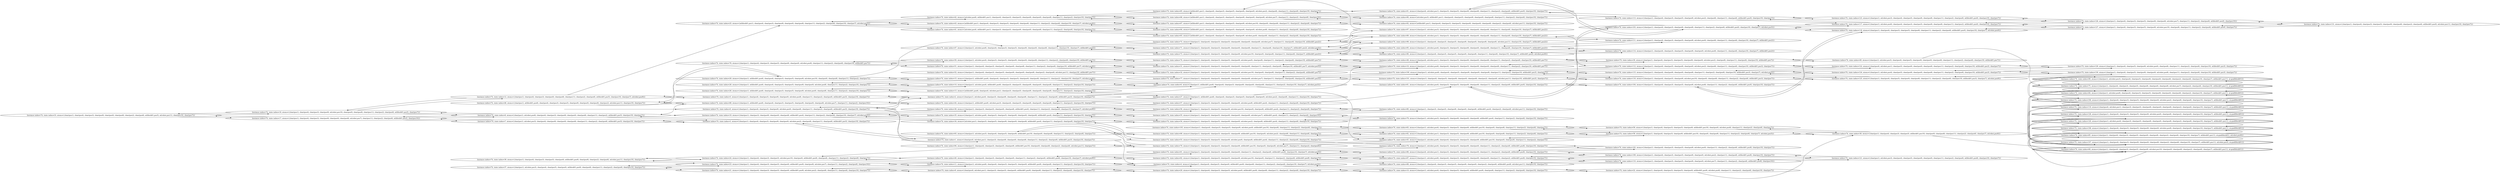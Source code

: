 digraph {
rankdir="LR"
s33[label="(instance index=74, state index=33, atoms={clear(pos1), clear(pos4), clear(pos3), clear(pos9), clear(pos0), clear(pos8), clear(pos2), clear(pos6), at(block01,pos5), at(robot,pos11), clear(pos10), clear(pos7)})"]
s18[label="(instance index=74, state index=18, atoms={clear(pos1), clear(pos4), clear(pos3), clear(pos9), at(robot,pos10), clear(pos0), clear(pos8), clear(pos11), clear(pos2), clear(pos6), at(block01,pos5), clear(pos7)})"]
s17[label="(instance index=74, state index=17, atoms={clear(pos1), clear(pos4), clear(pos3), clear(pos9), clear(pos0), clear(pos8), at(robot,pos7), clear(pos11), clear(pos2), clear(pos6), at(block01,pos5), clear(pos10)})"]
s12[label="(instance index=74, state index=12, atoms={clear(pos1), clear(pos4), clear(pos3), clear(pos0), clear(pos8), clear(pos11), clear(pos2), clear(pos6), at(block01,pos5), clear(pos10), clear(pos7), at(robot,pos9)})"]
s46[label="(instance index=74, state index=46, atoms={clear(pos1), at(block01,pos6), clear(pos4), clear(pos3), clear(pos5), clear(pos9), clear(pos0), clear(pos8), clear(pos2), at(robot,pos11), clear(pos10), clear(pos7)})"]
s39[label="(instance index=74, state index=39, atoms={clear(pos1), clear(pos4), clear(pos3), clear(pos5), clear(pos0), at(block01,pos9), clear(pos8), clear(pos2), clear(pos6), at(robot,pos11), clear(pos10), clear(pos7)})"]
s37[label="(instance index=74, state index=37, atoms={clear(pos1), at(robot,pos3), clear(pos4), clear(pos5), clear(pos0), at(block01,pos9), clear(pos8), clear(pos11), clear(pos2), clear(pos6), clear(pos10), clear(pos7)})"]
s7[label="(instance index=74, state index=7, atoms={clear(pos1), at(robot,pos3), clear(pos4), clear(pos9), clear(pos0), clear(pos8), clear(pos11), clear(pos2), clear(pos6), at(block01,pos5), clear(pos10), clear(pos7)})"]
s8[label="(instance index=74, state index=8, atoms={clear(pos1), at(robot,pos6), clear(pos4), clear(pos3), clear(pos9), clear(pos0), clear(pos8), clear(pos11), clear(pos2), at(block01,pos5), clear(pos10), clear(pos7)})"]
s24[label="(instance index=74, state index=24, atoms={clear(pos1), clear(pos4), clear(pos3), clear(pos5), at(robot,pos10), clear(pos0), at(block01,pos9), clear(pos8), clear(pos11), clear(pos2), clear(pos6), clear(pos7)})"]
s23[label="(instance index=74, state index=23, atoms={clear(pos1), clear(pos4), clear(pos3), clear(pos5), clear(pos0), at(block01,pos9), clear(pos8), at(robot,pos7), clear(pos11), clear(pos2), clear(pos6), clear(pos10)})"]
s0[label="(instance index=74, state index=0, atoms={clear(pos1), clear(pos4), clear(pos3), clear(pos9), at(robot,pos0), clear(pos8), clear(pos11), clear(pos2), clear(pos6), at(block01,pos5), clear(pos10), clear(pos7)})"]
s26[label="(instance index=74, state index=26, atoms={clear(pos1), at(block01,pos6), clear(pos4), clear(pos3), clear(pos5), clear(pos9), at(robot,pos0), clear(pos8), clear(pos11), clear(pos2), clear(pos10), clear(pos7)})"]
s68[label="(instance index=74, state index=68, atoms={clear(pos1), at(block01,pos6), clear(pos4), clear(pos3), clear(pos5), clear(pos9), clear(pos0), clear(pos8), at(robot,pos7), clear(pos11), clear(pos2), clear(pos10)})"]
s3[label="(instance index=74, state index=3, atoms={clear(pos1), clear(pos4), clear(pos3), clear(pos9), clear(pos0), at(robot,pos2), clear(pos8), clear(pos11), clear(pos6), at(block01,pos5), clear(pos10), clear(pos7)})"]
s21[label="(instance index=74, state index=21, atoms={clear(pos1), clear(pos4), clear(pos3), clear(pos5), clear(pos0), at(block01,pos9), at(robot,pos2), clear(pos8), clear(pos11), clear(pos6), clear(pos10), clear(pos7)})"]
s76[label="(instance index=74, state index=76, atoms={clear(pos1), clear(pos4), clear(pos3), clear(pos5), clear(pos9), clear(pos0), at(robot,pos8), clear(pos11), clear(pos2), clear(pos6), clear(pos10), at(block01,pos7)})"]
s28[label="(instance index=74, state index=28, atoms={clear(pos1), at(block01,pos6), clear(pos4), clear(pos3), clear(pos5), clear(pos9), clear(pos0), at(robot,pos8), clear(pos11), clear(pos2), clear(pos10), clear(pos7)})"]
s5[label="(instance index=74, state index=5, atoms={clear(pos1), clear(pos4), clear(pos3), clear(pos9), clear(pos0), at(robot,pos8), clear(pos11), clear(pos2), clear(pos6), at(block01,pos5), clear(pos10), clear(pos7)})"]
s29[label="(instance index=74, state index=29, atoms={clear(pos1), at(block01,pos6), clear(pos4), clear(pos3), clear(pos5), clear(pos9), at(robot,pos10), clear(pos0), clear(pos8), clear(pos11), clear(pos2), clear(pos7)})"]
s25[label="(instance index=74, state index=25, atoms={at(block01,pos1), clear(pos4), clear(pos3), clear(pos9), clear(pos0), clear(pos8), clear(pos11), clear(pos2), clear(pos6), clear(pos10), clear(pos7), at(robot,pos5)})"]
s19[label="(instance index=74, state index=19, atoms={clear(pos1), clear(pos3), clear(pos9), clear(pos0), clear(pos8), at(block01,pos4), clear(pos11), clear(pos2), clear(pos6), clear(pos10), clear(pos7), at(robot,pos5)})"]
s1[label="(instance index=74, state index=1, atoms={clear(pos4), at(robot,pos1), clear(pos3), clear(pos9), clear(pos0), clear(pos8), clear(pos11), clear(pos2), clear(pos6), at(block01,pos5), clear(pos10), clear(pos7)})"]
s2[label="(instance index=74, state index=2, atoms={clear(pos1), at(robot,pos4), clear(pos3), clear(pos9), clear(pos0), clear(pos8), clear(pos11), clear(pos2), clear(pos6), at(block01,pos5), clear(pos10), clear(pos7)})"]
s11[label="(instance index=74, state index=11, atoms={clear(pos1), at(robot,pos6), clear(pos4), clear(pos3), clear(pos5), clear(pos0), at(block01,pos9), clear(pos8), clear(pos11), clear(pos2), clear(pos10), clear(pos7)})"]
s15[label="(instance index=74, state index=15, atoms={clear(pos1), at(block01,pos6), clear(pos4), clear(pos3), clear(pos5), clear(pos0), clear(pos8), clear(pos11), clear(pos2), clear(pos10), clear(pos7), at(robot,pos9)})"]
s9[label="(instance index=74, state index=9, atoms={clear(pos4), at(robot,pos1), clear(pos3), clear(pos5), clear(pos0), at(block01,pos9), clear(pos8), clear(pos11), clear(pos2), clear(pos6), clear(pos10), clear(pos7)})"]
s13[label="(instance index=74, state index=13, atoms={at(block01,pos6), clear(pos4), at(robot,pos1), clear(pos3), clear(pos5), clear(pos9), clear(pos0), clear(pos8), clear(pos11), clear(pos2), clear(pos10), clear(pos7)})"]
s44[label="(instance index=74, state index=44, atoms={clear(pos1), at(block01,pos6), at(robot,pos3), clear(pos4), clear(pos5), clear(pos9), clear(pos0), clear(pos8), clear(pos11), clear(pos2), clear(pos10), clear(pos7)})"]
s93[label="(instance index=74, state index=93, atoms={clear(pos1), at(robot,pos3), clear(pos4), clear(pos5), clear(pos9), at(block01,pos10), clear(pos0), clear(pos8), clear(pos11), clear(pos2), clear(pos6), clear(pos7)})"]
s94[label="(instance index=74, state index=94, atoms={clear(pos1), clear(pos4), clear(pos3), clear(pos5), clear(pos9), at(block01,pos10), clear(pos0), clear(pos8), clear(pos2), clear(pos6), at(robot,pos11), clear(pos7)})"]
s50[label="(instance index=74, state index=50, atoms={clear(pos1), at(robot,pos4), clear(pos3), clear(pos5), clear(pos9), clear(pos0), clear(pos8), clear(pos11), clear(pos2), clear(pos6), clear(pos10), at(block01,pos7)})"]
s51[label="(instance index=74, state index=51, atoms={clear(pos1), clear(pos4), clear(pos3), clear(pos5), clear(pos0), clear(pos8), clear(pos11), clear(pos2), clear(pos6), clear(pos10), at(block01,pos7), at(robot,pos9)})"]
s14[label="(instance index=74, state index=14, atoms={clear(pos1), at(robot,pos4), at(block01,pos6), clear(pos3), clear(pos5), clear(pos9), clear(pos0), clear(pos8), clear(pos11), clear(pos2), clear(pos10), clear(pos7)})"]
s52[label="(instance index=74, state index=52, atoms={clear(pos1), clear(pos4), clear(pos3), clear(pos5), clear(pos9), clear(pos0), clear(pos8), clear(pos2), clear(pos6), at(robot,pos11), clear(pos10), at(block01,pos7)})"]
s40[label="(instance index=74, state index=40, atoms={clear(pos1), clear(pos4), clear(pos3), clear(pos5), clear(pos0), clear(pos11), clear(pos2), clear(pos6), at(block01,pos8), clear(pos10), clear(pos7), at(robot,pos9)})"]
s47[label="(instance index=74, state index=47, atoms={clear(pos1), at(robot,pos6), clear(pos4), clear(pos3), clear(pos5), clear(pos9), clear(pos0), clear(pos8), clear(pos11), clear(pos10), clear(pos7), at(block01,pos2)})"]
s43[label="(instance index=74, state index=43, atoms={at(block01,pos1), clear(pos4), clear(pos3), clear(pos5), clear(pos0), clear(pos8), clear(pos11), clear(pos2), clear(pos6), clear(pos10), clear(pos7), at(robot,pos9)})"]
s42[label="(instance index=74, state index=42, atoms={at(robot,pos6), at(block01,pos1), clear(pos4), clear(pos3), clear(pos5), clear(pos9), clear(pos0), clear(pos8), clear(pos11), clear(pos2), clear(pos10), clear(pos7)})"]
s41[label="(instance index=74, state index=41, atoms={at(robot,pos4), at(block01,pos1), clear(pos3), clear(pos5), clear(pos9), clear(pos0), clear(pos8), clear(pos11), clear(pos2), clear(pos6), clear(pos10), clear(pos7)})"]
s36[label="(instance index=74, state index=36, atoms={clear(pos1), clear(pos3), clear(pos5), clear(pos0), clear(pos8), at(block01,pos4), clear(pos11), clear(pos2), clear(pos6), clear(pos10), clear(pos7), at(robot,pos9)})"]
s35[label="(instance index=74, state index=35, atoms={clear(pos1), at(robot,pos6), clear(pos3), clear(pos5), clear(pos9), clear(pos0), clear(pos8), at(block01,pos4), clear(pos11), clear(pos2), clear(pos10), clear(pos7)})"]
s34[label="(instance index=74, state index=34, atoms={at(robot,pos1), clear(pos3), clear(pos5), clear(pos9), clear(pos0), clear(pos8), at(block01,pos4), clear(pos11), clear(pos2), clear(pos6), clear(pos10), clear(pos7)})"]
s105[label="(instance index=74, state index=105, atoms={clear(pos1), clear(pos4), clear(pos3), clear(pos5), clear(pos9), at(robot,pos0), at(block01,pos10), clear(pos8), clear(pos11), clear(pos2), clear(pos6), clear(pos7)})"]
s69[label="(instance index=74, state index=69, atoms={clear(pos1), clear(pos4), clear(pos3), clear(pos5), clear(pos9), at(block01,pos10), clear(pos0), at(robot,pos2), clear(pos8), clear(pos11), clear(pos6), clear(pos7)})"]
s4[label="(instance index=74, state index=4, atoms={clear(pos1), clear(pos4), clear(pos3), clear(pos0), at(block01,pos9), clear(pos8), clear(pos11), clear(pos2), clear(pos6), clear(pos10), clear(pos7), at(robot,pos5)})"]
s27[label="(instance index=74, state index=27, atoms={clear(pos1), at(block01,pos6), clear(pos4), clear(pos3), clear(pos5), clear(pos9), clear(pos0), at(robot,pos2), clear(pos8), clear(pos11), clear(pos10), clear(pos7)})"]
s20[label="(instance index=74, state index=20, atoms={clear(pos1), clear(pos4), clear(pos3), clear(pos5), at(robot,pos0), at(block01,pos9), clear(pos8), clear(pos11), clear(pos2), clear(pos6), clear(pos10), clear(pos7)})"]
s70[label="(instance index=74, state index=70, atoms={clear(pos1), clear(pos4), clear(pos3), clear(pos5), clear(pos9), at(block01,pos10), clear(pos0), clear(pos8), at(robot,pos7), clear(pos11), clear(pos2), clear(pos6)})"]
s31[label="(instance index=74, state index=31, atoms={clear(pos1), clear(pos4), clear(pos3), clear(pos9), clear(pos0), clear(pos8), clear(pos11), clear(pos2), clear(pos6), clear(pos10), at(block01,pos7), at(robot,pos5)})"]
s6[label="(instance index=74, state index=6, atoms={clear(pos1), at(block01,pos6), clear(pos4), clear(pos3), clear(pos9), clear(pos0), clear(pos8), clear(pos11), clear(pos2), clear(pos10), clear(pos7), at(robot,pos5)})"]
s32[label="(instance index=74, state index=32, atoms={clear(pos1), clear(pos4), clear(pos3), clear(pos5), clear(pos9), at(robot,pos10), clear(pos0), clear(pos8), clear(pos11), clear(pos2), clear(pos6), at(block01,pos7)})"]
s74[label="(instance index=74, state index=74, atoms={clear(pos1), clear(pos4), clear(pos3), clear(pos5), clear(pos9), at(robot,pos0), clear(pos8), clear(pos11), clear(pos2), clear(pos6), clear(pos10), at(block01,pos7)})"]
s77[label="(instance index=74, state index=77, atoms={clear(pos1), clear(pos4), clear(pos5), clear(pos9), clear(pos0), clear(pos8), at(robot,pos7), clear(pos11), clear(pos2), clear(pos6), clear(pos10), at(block01,pos3)})"]
s62[label="(instance index=74, state index=62, atoms={clear(pos1), clear(pos4), clear(pos3), clear(pos5), clear(pos9), at(robot,pos10), clear(pos0), clear(pos11), clear(pos2), clear(pos6), at(block01,pos8), clear(pos7)})"]
s61[label="(instance index=74, state index=61, atoms={clear(pos1), clear(pos4), clear(pos3), clear(pos9), clear(pos0), clear(pos11), clear(pos2), clear(pos6), at(block01,pos8), clear(pos10), clear(pos7), at(robot,pos5)})"]
s71[label="(instance index=74, state index=71, atoms={clear(pos1), clear(pos4), clear(pos3), clear(pos9), clear(pos0), clear(pos8), clear(pos11), clear(pos6), clear(pos10), clear(pos7), at(block01,pos2), at(robot,pos5)})"]
s73[label="(instance index=74, state index=73, atoms={clear(pos1), clear(pos4), clear(pos3), clear(pos5), clear(pos9), at(robot,pos10), clear(pos0), clear(pos8), clear(pos11), clear(pos6), clear(pos7), at(block01,pos2)})"]
s72[label="(instance index=74, state index=72, atoms={clear(pos1), clear(pos4), clear(pos3), clear(pos5), clear(pos9), clear(pos0), clear(pos8), at(robot,pos7), clear(pos11), clear(pos6), clear(pos10), at(block01,pos2)})"]
s67[label="(instance index=74, state index=67, atoms={at(block01,pos1), clear(pos4), clear(pos3), clear(pos5), clear(pos9), at(robot,pos10), clear(pos0), clear(pos8), clear(pos11), clear(pos2), clear(pos6), clear(pos7)})"]
s64[label="(instance index=74, state index=64, atoms={at(block01,pos1), clear(pos4), clear(pos3), clear(pos5), clear(pos9), clear(pos0), at(robot,pos8), clear(pos11), clear(pos2), clear(pos6), clear(pos10), clear(pos7)})"]
s66[label="(instance index=74, state index=66, atoms={at(block01,pos1), clear(pos4), clear(pos3), clear(pos5), clear(pos9), clear(pos0), clear(pos8), at(robot,pos7), clear(pos11), clear(pos2), clear(pos6), clear(pos10)})"]
s65[label="(instance index=74, state index=65, atoms={at(block01,pos1), clear(pos4), clear(pos3), clear(pos5), clear(pos9), clear(pos0), at(robot,pos2), clear(pos8), clear(pos11), clear(pos6), clear(pos10), clear(pos7)})"]
s63[label="(instance index=74, state index=63, atoms={at(block01,pos1), clear(pos4), clear(pos3), clear(pos5), clear(pos9), at(robot,pos0), clear(pos8), clear(pos11), clear(pos2), clear(pos6), clear(pos10), clear(pos7)})"]
s57[label="(instance index=74, state index=57, atoms={clear(pos1), clear(pos3), clear(pos5), clear(pos9), clear(pos0), at(robot,pos8), at(block01,pos4), clear(pos11), clear(pos2), clear(pos6), clear(pos10), clear(pos7)})"]
s56[label="(instance index=74, state index=56, atoms={clear(pos1), clear(pos3), clear(pos5), clear(pos9), at(robot,pos10), clear(pos0), clear(pos8), at(block01,pos4), clear(pos11), clear(pos2), clear(pos6), clear(pos7)})"]
s55[label="(instance index=74, state index=55, atoms={clear(pos1), clear(pos3), clear(pos5), clear(pos9), clear(pos0), clear(pos8), at(robot,pos7), at(block01,pos4), clear(pos11), clear(pos2), clear(pos6), clear(pos10)})"]
s54[label="(instance index=74, state index=54, atoms={clear(pos1), clear(pos3), clear(pos5), clear(pos9), clear(pos0), at(robot,pos2), clear(pos8), at(block01,pos4), clear(pos11), clear(pos6), clear(pos10), clear(pos7)})"]
s53[label="(instance index=74, state index=53, atoms={clear(pos1), clear(pos3), clear(pos5), clear(pos9), at(robot,pos0), clear(pos8), at(block01,pos4), clear(pos11), clear(pos2), clear(pos6), clear(pos10), clear(pos7)})"]
s10[label="(instance index=74, state index=10, atoms={clear(pos1), at(robot,pos4), clear(pos3), clear(pos5), clear(pos0), at(block01,pos9), clear(pos8), clear(pos11), clear(pos2), clear(pos6), clear(pos10), clear(pos7)})"]
s83[label="(instance index=74, state index=83, atoms={clear(pos1), at(robot,pos4), clear(pos3), clear(pos5), clear(pos9), at(block01,pos10), clear(pos0), clear(pos8), clear(pos11), clear(pos2), clear(pos6), clear(pos7)})"]
s82[label="(instance index=74, state index=82, atoms={clear(pos4), at(robot,pos1), clear(pos3), clear(pos5), clear(pos9), at(block01,pos10), clear(pos0), clear(pos8), clear(pos11), clear(pos2), clear(pos6), clear(pos7)})"]
s16[label="(instance index=74, state index=16, atoms={clear(pos1), at(robot,pos6), clear(pos4), clear(pos3), clear(pos5), clear(pos9), clear(pos0), clear(pos8), clear(pos11), clear(pos2), clear(pos10), at(block01,pos7)})"]
s45[label="(instance index=74, state index=45, atoms={clear(pos1), at(robot,pos6), clear(pos4), clear(pos3), clear(pos5), clear(pos9), at(block01,pos10), clear(pos0), clear(pos8), clear(pos11), clear(pos2), clear(pos7)})"]
s48[label="(instance index=74, state index=48, atoms={clear(pos4), at(robot,pos1), clear(pos3), clear(pos5), clear(pos9), clear(pos0), clear(pos8), clear(pos11), clear(pos2), clear(pos6), clear(pos10), at(block01,pos7)})"]
s101[label="(instance index=74, state index=101, atoms={clear(pos1), clear(pos4), clear(pos5), clear(pos9), clear(pos0), clear(pos8), clear(pos2), clear(pos6), at(robot,pos11), clear(pos10), at(block01,pos3), clear(pos7)})"]
s100[label="(instance index=74, state index=100, atoms={clear(pos1), at(robot,pos6), clear(pos4), clear(pos5), clear(pos9), clear(pos0), clear(pos8), clear(pos11), clear(pos2), clear(pos10), at(block01,pos3), clear(pos7)})"]
s87[label="(instance index=74, state index=87, atoms={clear(pos1), at(robot,pos6), clear(pos4), clear(pos3), clear(pos5), clear(pos9), clear(pos0), clear(pos11), clear(pos2), at(block01,pos8), clear(pos10), clear(pos7)})"]
s88[label="(instance index=74, state index=88, atoms={clear(pos1), clear(pos4), clear(pos3), clear(pos5), clear(pos9), clear(pos0), clear(pos2), clear(pos6), at(block01,pos8), at(robot,pos11), clear(pos10), clear(pos7)})"]
s78[label="(instance index=74, state index=78, atoms={clear(pos1), at(robot,pos4), clear(pos3), clear(pos5), clear(pos9), clear(pos0), clear(pos11), clear(pos2), clear(pos6), at(block01,pos8), clear(pos10), clear(pos7)})"]
s86[label="(instance index=74, state index=86, atoms={clear(pos4), at(robot,pos1), clear(pos3), clear(pos5), clear(pos9), clear(pos0), clear(pos11), clear(pos2), clear(pos6), at(block01,pos8), clear(pos10), clear(pos7)})"]
s95[label="(instance index=74, state index=95, atoms={clear(pos1), at(robot,pos4), clear(pos3), clear(pos5), clear(pos9), clear(pos0), clear(pos8), clear(pos11), clear(pos6), clear(pos10), clear(pos7), at(block01,pos2)})"]
s89[label="(instance index=74, state index=89, atoms={clear(pos4), at(robot,pos1), clear(pos3), clear(pos5), clear(pos9), clear(pos0), clear(pos8), clear(pos11), clear(pos6), clear(pos10), clear(pos7), at(block01,pos2)})"]
s96[label="(instance index=74, state index=96, atoms={clear(pos1), clear(pos4), clear(pos3), clear(pos5), clear(pos0), clear(pos8), clear(pos11), clear(pos6), clear(pos10), clear(pos7), at(block01,pos2), at(robot,pos9)})"]
s98[label="(instance index=74, state index=98, atoms={clear(pos1), clear(pos4), clear(pos3), clear(pos5), clear(pos9), clear(pos0), clear(pos8), clear(pos6), at(robot,pos11), clear(pos10), clear(pos7), at(block01,pos2)})"]
s97[label="(instance index=74, state index=97, atoms={clear(pos1), at(robot,pos3), clear(pos4), clear(pos5), clear(pos9), clear(pos0), clear(pos8), clear(pos11), clear(pos6), clear(pos10), clear(pos7), at(block01,pos2)})"]
s92[label="(instance index=74, state index=92, atoms={at(block01,pos1), clear(pos4), clear(pos3), clear(pos5), clear(pos9), clear(pos0), clear(pos8), clear(pos2), clear(pos6), at(robot,pos11), clear(pos10), clear(pos7)})"]
s90[label="(instance index=74, state index=90, atoms={at(robot,pos3), at(block01,pos1), clear(pos4), clear(pos5), clear(pos9), clear(pos0), clear(pos8), clear(pos11), clear(pos2), clear(pos6), clear(pos10), clear(pos7)})"]
s91[label="(instance index=74, state index=91, atoms={clear(pos4), at(robot,pos1), clear(pos3), clear(pos5), clear(pos9), clear(pos8), clear(pos11), clear(pos2), clear(pos6), at(block01,pos0), clear(pos10), clear(pos7)})"]
s81[label="(instance index=74, state index=81, atoms={clear(pos1), at(robot,pos4), clear(pos3), clear(pos5), clear(pos9), clear(pos8), clear(pos11), clear(pos2), clear(pos6), at(block01,pos0), clear(pos10), clear(pos7)})"]
s80[label="(instance index=74, state index=80, atoms={clear(pos1), clear(pos3), clear(pos5), clear(pos9), clear(pos0), clear(pos8), at(block01,pos4), clear(pos2), clear(pos6), at(robot,pos11), clear(pos10), clear(pos7)})"]
s79[label="(instance index=74, state index=79, atoms={clear(pos1), at(robot,pos3), clear(pos5), clear(pos9), clear(pos0), clear(pos8), at(block01,pos4), clear(pos11), clear(pos2), clear(pos6), clear(pos10), clear(pos7)})"]
s30[label="(instance index=74, state index=30, atoms={clear(pos1), clear(pos4), clear(pos3), clear(pos5), clear(pos9), clear(pos0), at(robot,pos2), clear(pos8), clear(pos11), clear(pos6), clear(pos10), at(block01,pos7)})"]
s59[label="(instance index=74, state index=59, atoms={clear(pos1), clear(pos4), clear(pos3), clear(pos5), clear(pos9), at(block01,pos10), clear(pos0), at(robot,pos8), clear(pos11), clear(pos2), clear(pos6), clear(pos7)})"]
s58[label="(instance index=74, state index=58, atoms={clear(pos1), clear(pos4), clear(pos3), clear(pos9), at(block01,pos10), clear(pos0), clear(pos8), clear(pos11), clear(pos2), clear(pos6), clear(pos7), at(robot,pos5)})"]
s22[label="(instance index=74, state index=22, atoms={clear(pos1), clear(pos4), clear(pos3), clear(pos5), clear(pos0), at(block01,pos9), at(robot,pos8), clear(pos11), clear(pos2), clear(pos6), clear(pos10), clear(pos7)})"]
s116[label="(instance index=74, state index=116, atoms={clear(pos1), clear(pos4), clear(pos5), clear(pos9), at(robot,pos10), clear(pos0), clear(pos8), clear(pos11), clear(pos2), clear(pos6), at(block01,pos3), clear(pos7)})"]
s115[label="(instance index=74, state index=115, atoms={clear(pos1), clear(pos4), clear(pos9), clear(pos0), clear(pos8), clear(pos11), clear(pos2), clear(pos6), clear(pos10), at(block01,pos3), clear(pos7), at(robot,pos5)})"]
s112[label="(instance index=74, state index=112, atoms={clear(pos1), clear(pos4), clear(pos5), clear(pos9), clear(pos0), at(robot,pos2), clear(pos8), clear(pos11), clear(pos6), clear(pos10), at(block01,pos3), clear(pos7)})"]
s110[label="(instance index=74, state index=110, atoms={clear(pos1), clear(pos4), clear(pos3), clear(pos5), clear(pos9), clear(pos0), at(robot,pos7), clear(pos11), clear(pos2), clear(pos6), at(block01,pos8), clear(pos10)})"]
s109[label="(instance index=74, state index=109, atoms={clear(pos1), clear(pos4), clear(pos3), clear(pos5), clear(pos9), clear(pos0), at(robot,pos2), clear(pos11), clear(pos6), at(block01,pos8), clear(pos10), clear(pos7)})"]
s102[label="(instance index=74, state index=102, atoms={clear(pos1), clear(pos4), clear(pos3), clear(pos5), clear(pos9), at(robot,pos0), clear(pos11), clear(pos2), clear(pos6), at(block01,pos8), clear(pos10), clear(pos7)})"]
s111[label="(instance index=74, state index=111, atoms={clear(pos1), clear(pos4), clear(pos3), clear(pos5), clear(pos9), at(robot,pos0), clear(pos8), clear(pos11), clear(pos6), clear(pos10), clear(pos7), at(block01,pos2)})"]
s114[label="(instance index=74, state index=114, atoms={clear(pos1), clear(pos4), clear(pos3), clear(pos5), clear(pos9), clear(pos0), at(robot,pos8), clear(pos11), clear(pos6), clear(pos10), clear(pos7), at(block01,pos2)})"]
s103[label="(instance index=74, state index=103, atoms={clear(pos1), clear(pos4), clear(pos3), clear(pos9), clear(pos8), clear(pos11), clear(pos2), clear(pos6), at(block01,pos0), clear(pos10), clear(pos7), at(robot,pos5)})"]
s113[label="(instance index=74, state index=113, atoms={clear(pos1), clear(pos4), clear(pos3), clear(pos5), clear(pos9), at(robot,pos2), clear(pos8), clear(pos11), clear(pos6), at(block01,pos0), clear(pos10), clear(pos7)})"]
s104[label="(instance index=74, state index=104, atoms={clear(pos1), clear(pos4), clear(pos3), clear(pos5), clear(pos9), at(robot,pos8), clear(pos11), clear(pos2), clear(pos6), at(block01,pos0), clear(pos10), clear(pos7)})"]
s49[label="(instance index=74, state index=49, atoms={clear(pos1), at(robot,pos3), clear(pos4), clear(pos5), clear(pos9), clear(pos0), clear(pos8), clear(pos11), clear(pos2), clear(pos6), clear(pos10), at(block01,pos7)})"]
s38[label="(instance index=74, state index=38, atoms={clear(pos1), clear(pos4), clear(pos3), clear(pos5), at(block01,pos10), clear(pos0), clear(pos8), clear(pos11), clear(pos2), clear(pos6), clear(pos7), at(robot,pos9)})"]
s125[label="(instance index=74, state index=125, atoms={clear(pos1), clear(pos4), clear(pos5), clear(pos0), clear(pos8), clear(pos11), clear(pos2), clear(pos6), clear(pos10), at(block01,pos3), clear(pos7), at(robot,pos9)})"]
s122[label="(instance index=74, state index=122, atoms={clear(pos4), at(robot,pos1), clear(pos5), clear(pos9), clear(pos0), clear(pos8), clear(pos11), clear(pos2), clear(pos6), clear(pos10), at(block01,pos3), clear(pos7)})"]
s124[label="(instance index=74, state index=124, atoms={clear(pos1), at(robot,pos4), clear(pos5), clear(pos9), clear(pos0), clear(pos8), clear(pos11), clear(pos2), clear(pos6), clear(pos10), at(block01,pos3), clear(pos7)})"]
s121[label="(instance index=74, state index=121, atoms={clear(pos1), at(robot,pos3), clear(pos4), clear(pos5), clear(pos9), clear(pos0), clear(pos11), clear(pos2), clear(pos6), at(block01,pos8), clear(pos10), clear(pos7)})"]
s118[label="(instance index=74, state index=118, atoms={clear(pos1), clear(pos4), clear(pos3), clear(pos5), clear(pos8), clear(pos11), clear(pos2), clear(pos6), at(block01,pos0), clear(pos10), clear(pos7), at(robot,pos9)})"]
s117[label="(instance index=74, state index=117, atoms={clear(pos1), at(robot,pos6), clear(pos4), clear(pos3), clear(pos5), clear(pos9), clear(pos8), clear(pos11), clear(pos2), at(block01,pos0), clear(pos10), clear(pos7)})"]
s123[label="(instance index=74, state index=123, atoms={clear(pos1), at(robot,pos3), clear(pos4), clear(pos5), clear(pos9), clear(pos8), clear(pos11), clear(pos2), clear(pos6), at(block01,pos0), clear(pos10), clear(pos7)})"]
s75[peripheries=2,label="(instance index=74, state index=75, atoms={clear(pos1), clear(pos4), clear(pos3), clear(pos5), clear(pos9), clear(pos0), clear(pos8), at(robot,pos7), clear(pos2), clear(pos6), clear(pos10), at(block01,pos11), at-goal(block01)})"]
s60[peripheries=2,label="(instance index=74, state index=60, atoms={clear(pos1), clear(pos4), clear(pos3), clear(pos5), clear(pos9), at(robot,pos10), clear(pos0), clear(pos8), clear(pos2), clear(pos6), clear(pos7), at(block01,pos11), at-goal(block01)})"]
s119[peripheries=2,label="(instance index=74, state index=119, atoms={clear(pos4), at(robot,pos1), clear(pos3), clear(pos5), clear(pos9), clear(pos0), clear(pos8), clear(pos2), clear(pos6), clear(pos10), clear(pos7), at(block01,pos11), at-goal(block01)})"]
s128[peripheries=2,label="(instance index=74, state index=128, atoms={clear(pos1), clear(pos4), clear(pos3), clear(pos5), clear(pos9), at(robot,pos0), clear(pos8), clear(pos2), clear(pos6), clear(pos10), clear(pos7), at(block01,pos11), at-goal(block01)})"]
s120[peripheries=2,label="(instance index=74, state index=120, atoms={clear(pos1), at(robot,pos4), clear(pos3), clear(pos5), clear(pos9), clear(pos0), clear(pos8), clear(pos2), clear(pos6), clear(pos10), clear(pos7), at(block01,pos11), at-goal(block01)})"]
s85[peripheries=2,label="(instance index=74, state index=85, atoms={clear(pos1), clear(pos4), clear(pos3), clear(pos5), clear(pos0), clear(pos8), clear(pos2), clear(pos6), clear(pos10), clear(pos7), at(block01,pos11), at-goal(block01), at(robot,pos9)})"]
s107[peripheries=2,label="(instance index=74, state index=107, atoms={clear(pos1), clear(pos4), clear(pos3), clear(pos9), clear(pos0), clear(pos8), clear(pos2), clear(pos6), clear(pos10), clear(pos7), at(block01,pos11), at(robot,pos5), at-goal(block01)})"]
s106[peripheries=2,label="(instance index=74, state index=106, atoms={clear(pos1), clear(pos4), clear(pos3), clear(pos5), clear(pos9), clear(pos0), at(robot,pos2), clear(pos8), clear(pos6), clear(pos10), clear(pos7), at(block01,pos11), at-goal(block01)})"]
s108[peripheries=2,label="(instance index=74, state index=108, atoms={clear(pos1), clear(pos4), clear(pos3), clear(pos5), clear(pos9), clear(pos0), at(robot,pos8), clear(pos2), clear(pos6), clear(pos10), clear(pos7), at(block01,pos11), at-goal(block01)})"]
s84[peripheries=2,label="(instance index=74, state index=84, atoms={clear(pos1), at(robot,pos6), clear(pos4), clear(pos3), clear(pos5), clear(pos9), clear(pos0), clear(pos8), clear(pos2), clear(pos10), clear(pos7), at(block01,pos11), at-goal(block01)})"]
s99[peripheries=2,label="(instance index=74, state index=99, atoms={clear(pos1), at(robot,pos3), clear(pos4), clear(pos5), clear(pos9), clear(pos0), clear(pos8), clear(pos2), clear(pos6), clear(pos10), clear(pos7), at(block01,pos11), at-goal(block01)})"]
s130[label="(instance index=74, state index=130, atoms={clear(pos1), clear(pos4), clear(pos5), clear(pos9), clear(pos0), at(robot,pos8), clear(pos11), clear(pos2), clear(pos6), clear(pos10), at(block01,pos3), clear(pos7)})"]
s129[label="(instance index=74, state index=129, atoms={clear(pos1), clear(pos4), clear(pos5), clear(pos9), at(robot,pos0), clear(pos8), clear(pos11), clear(pos2), clear(pos6), clear(pos10), at(block01,pos3), clear(pos7)})"]
s127[label="(instance index=74, state index=127, atoms={clear(pos1), clear(pos4), clear(pos3), clear(pos5), clear(pos9), at(robot,pos10), clear(pos8), clear(pos11), clear(pos2), clear(pos6), at(block01,pos0), clear(pos7)})"]
s126[label="(instance index=74, state index=126, atoms={clear(pos1), clear(pos4), clear(pos3), clear(pos5), clear(pos9), clear(pos8), at(robot,pos7), clear(pos11), clear(pos2), clear(pos6), at(block01,pos0), clear(pos10)})"]
s131[label="(instance index=74, state index=131, atoms={clear(pos1), clear(pos4), clear(pos3), clear(pos5), clear(pos9), clear(pos8), clear(pos2), clear(pos6), at(block01,pos0), at(robot,pos11), clear(pos10), clear(pos7)})"]
Dangling [ label = "", style = invis ]
{ rank = same; Dangling }
Dangling -> s0
{ rank = same; s0}
{ rank = same; s18,s17}
{ rank = same; s12,s46,s39,s37,s7,s8}
{ rank = same; s24,s23,s0,s26,s68,s3,s21,s76,s28,s5,s29,s25,s19}
{ rank = same; s1,s2,s11,s15,s9,s13,s44,s93,s94,s50,s51,s14,s52,s40,s47,s43,s42,s41,s36,s35,s34}
{ rank = same; s105,s69,s4,s27,s20,s70,s31,s6,s32,s74,s77,s62,s61,s71,s73,s72,s67,s64,s66,s65,s63,s57,s56,s55,s54,s53}
{ rank = same; s10,s83,s82,s16,s45,s48,s101,s100,s87,s88,s78,s86,s95,s89,s96,s98,s97,s92,s90,s91,s81,s80,s79}
{ rank = same; s30,s59,s58,s22,s116,s115,s112,s110,s109,s102,s111,s114,s103,s113,s104}
{ rank = same; s49,s38,s125,s122,s124,s121,s118,s117,s123}
{ rank = same; s75,s60,s119,s128,s120,s85,s107,s106,s108,s84,s99,s130,s129,s127,s126}
{ rank = same; s131}
{
s33->s18
s33->s17
}
{
s18->s12
s18->s33
s18->s8
s17->s7
s17->s33
s17->s8
}
{
s12->s5
s12->s18
s12->s25
s46->s29
s46->s68
s39->s23
s39->s24
s37->s23
s37->s21
s7->s3
s7->s17
s8->s19
s8->s17
s8->s18
s8->s3
}
{
s24->s39
s24->s11
s24->s40
s23->s39
s23->s37
s23->s11
s0->s2
s0->s1
s26->s14
s26->s13
s68->s46
s68->s44
s68->s8
s3->s7
s3->s1
s3->s8
s21->s37
s21->s11
s21->s9
s76->s51
s76->s50
s28->s15
s28->s14
s5->s12
s5->s2
s29->s47
s29->s46
s29->s15
s25->s43
s25->s42
s25->s41
s19->s36
s19->s35
s19->s34
}
{
s1->s4
s1->s3
s1->s0
s2->s5
s2->s6
s2->s0
s11->s23
s11->s21
s11->s4
s11->s24
s15->s6
s15->s29
s15->s28
s9->s20
s9->s4
s9->s21
s13->s6
s13->s27
s13->s26
s44->s68
s44->s27
s93->s70
s93->s69
s94->s70
s94->s24
s50->s31
s50->s76
s50->s74
s51->s31
s51->s76
s51->s32
s14->s6
s14->s28
s14->s26
s52->s77
s52->s32
s40->s62
s40->s61
s47->s71
s47->s73
s47->s72
s43->s67
s43->s25
s43->s64
s42->s67
s42->s66
s42->s25
s42->s65
s41->s63
s41->s25
s41->s64
s36->s19
s36->s57
s36->s56
s35->s55
s35->s54
s35->s19
s35->s56
s34->s54
s34->s53
s34->s19
}
{
s105->s83
s105->s82
s69->s45
s69->s93
s69->s82
s4->s11
s4->s10
s4->s9
s27->s45
s27->s44
s27->s13
s20->s10
s20->s9
s70->s94
s70->s45
s70->s93
s31->s50
s31->s51
s31->s16
s31->s48
s6->s15
s6->s14
s6->s13
s6->s16
s32->s51
s32->s52
s32->s16
s74->s50
s74->s48
s77->s101
s77->s100
s62->s87
s62->s88
s62->s40
s61->s87
s61->s78
s61->s86
s61->s40
s71->s47
s71->s95
s71->s89
s71->s96
s73->s47
s73->s98
s73->s96
s72->s47
s72->s98
s72->s97
s67->s92
s67->s43
s67->s42
s64->s43
s64->s41
s66->s92
s66->s42
s66->s90
s65->s91
s65->s42
s65->s90
s63->s41
s63->s89
s57->s36
s57->s81
s56->s36
s56->s35
s56->s80
s55->s79
s55->s35
s55->s80
s54->s35
s54->s79
s54->s34
s53->s78
s53->s34
}
{
s10->s22
s10->s4
s10->s20
s83->s59
s83->s58
s83->s105
s82->s58
s82->s69
s82->s105
s16->s31
s16->s30
s16->s32
s45->s69
s45->s70
s45->s58
s48->s31
s48->s30
s48->s74
s101->s77
s101->s116
s100->s116
s100->s115
s100->s77
s100->s112
s87->s62
s87->s61
s87->s110
s87->s109
s88->s62
s88->s110
s78->s102
s78->s61
s86->s102
s86->s61
s86->s109
s95->s71
s95->s111
s95->s114
s89->s71
s89->s111
s89->s112
s96->s71
s96->s114
s96->s73
s98->s73
s98->s72
s97->s65
s97->s72
s92->s67
s92->s66
s90->s66
s90->s65
s91->s103
s91->s113
s81->s103
s81->s104
s80->s55
s80->s56
s79->s55
s79->s54
}
{
s30->s16
s30->s49
s30->s48
s59->s38
s59->s83
s58->s45
s58->s38
s58->s83
s58->s82
s22->s38
s22->s10
s116->s100
s116->s101
s116->s125
s115->s125
s115->s100
s115->s122
s115->s124
s112->s100
s112->s122
s110->s87
s110->s121
s110->s88
s109->s87
s109->s86
s109->s121
s102->s78
s102->s86
s111->s95
s111->s89
s114->s95
s114->s96
s103->s118
s103->s117
s103->s91
s103->s81
s113->s117
s113->s123
s113->s91
s104->s118
s104->s81
}
{
s49->s30
s49->s75
s38->s60
s38->s59
s38->s58
s125->s116
s125->s115
s125->s130
s122->s129
s122->s115
s122->s112
s124->s115
s124->s130
s124->s129
s121->s110
s121->s109
s118->s127
s118->s103
s118->s104
s117->s127
s117->s126
s117->s103
s117->s113
s123->s126
s123->s113
}
{
s75->s84
s75->s99
s60->s85
s60->s84
s119->s106
s119->s107
s119->s128
s128->s119
s128->s120
s120->s108
s120->s107
s120->s128
s85->s60
s85->s108
s85->s107
s107->s119
s107->s84
s107->s85
s107->s120
s106->s119
s106->s84
s106->s99
s108->s85
s108->s120
s84->s60
s84->s75
s84->s106
s84->s107
s99->s75
s99->s106
s130->s125
s130->s124
s129->s124
s129->s122
s127->s118
s127->s117
s127->s131
s126->s131
s126->s117
s126->s123
}
{
s131->s127
s131->s126
}
}
